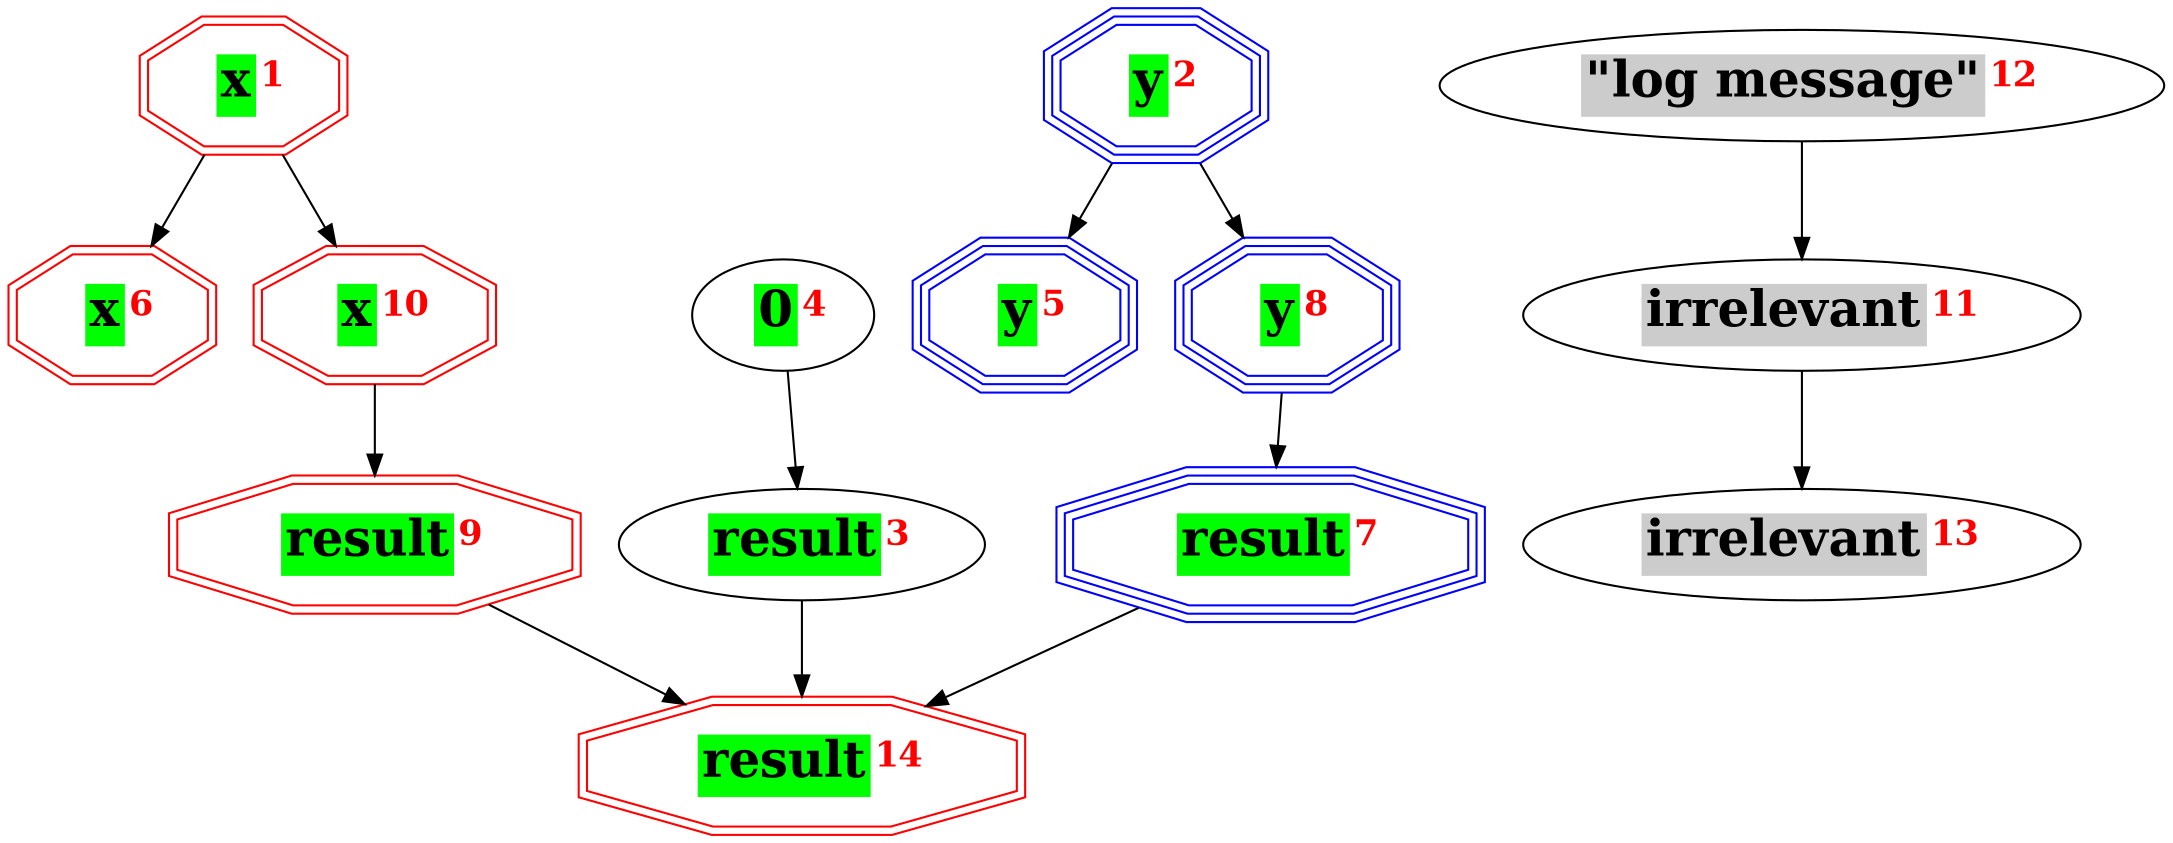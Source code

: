 // 这是一个有向图
digraph {
	9 [label=<
        <table BORDER="0" CELLBORDER="0" CELLSPACING="0">
            <tr>
				<td> </td>
                <td bgcolor='#00FF00'><font point-size='24' color='black'><b>x</b></font></td>
                <td><SUP><font point-size='20' color='red'><b>1</b></font></SUP></td>
            </tr>
        </table> 
		> shape=doubleoctagon color=red]
	12 [label=<
        <table BORDER="0" CELLBORDER="0" CELLSPACING="0">
            <tr>
				<td> </td>
                <td bgcolor='#00FF00'><font point-size='24' color='black'><b>y</b></font></td>
                <td><SUP><font point-size='20' color='red'><b>2</b></font></SUP></td>
            </tr>
        </table> 
		> shape=tripleoctagon color=blue]
	16 [label=<
        <table BORDER="0" CELLBORDER="0" CELLSPACING="0">
            <tr>
				<td> </td>
                <td bgcolor='#00FF00'><font point-size='24' color='black'><b>result</b></font></td>
                <td><SUP><font point-size='20' color='red'><b>3</b></font></SUP></td>
            </tr>
        </table> 
		>]
	18 -> 16
	18 [label=<
        <table BORDER="0" CELLBORDER="0" CELLSPACING="0">
            <tr>
				<td> </td>
                <td bgcolor='#00FF00'><font point-size='24' color='black'><b>0</b></font></td>
                <td><SUP><font point-size='20' color='red'><b>4</b></font></SUP></td>
            </tr>
        </table> 
		>]
	22 [label=<
        <table BORDER="0" CELLBORDER="0" CELLSPACING="0">
            <tr>
				<td> </td>
                <td bgcolor='#00FF00'><font point-size='24' color='black'><b>y</b></font></td>
                <td><SUP><font point-size='20' color='red'><b>5</b></font></SUP></td>
            </tr>
        </table> 
		> shape=tripleoctagon color=blue]
	12 -> 22
	24 [label=<
        <table BORDER="0" CELLBORDER="0" CELLSPACING="0">
            <tr>
				<td> </td>
                <td bgcolor='#00FF00'><font point-size='24' color='black'><b>x</b></font></td>
                <td><SUP><font point-size='20' color='red'><b>6</b></font></SUP></td>
            </tr>
        </table> 
		> shape=doubleoctagon color=red]
	9 -> 24
	27 [label=<
        <table BORDER="0" CELLBORDER="0" CELLSPACING="0">
            <tr>
				<td> </td>
                <td bgcolor='#00FF00'><font point-size='24' color='black'><b>result</b></font></td>
                <td><SUP><font point-size='20' color='red'><b>7</b></font></SUP></td>
            </tr>
        </table> 
		> shape=tripleoctagon color=blue]
	29 -> 27
	29 [label=<
        <table BORDER="0" CELLBORDER="0" CELLSPACING="0">
            <tr>
				<td> </td>
                <td bgcolor='#00FF00'><font point-size='24' color='black'><b>y</b></font></td>
                <td><SUP><font point-size='20' color='red'><b>8</b></font></SUP></td>
            </tr>
        </table> 
		> shape=tripleoctagon color=blue]
	12 -> 29
	34 [label=<
        <table BORDER="0" CELLBORDER="0" CELLSPACING="0">
            <tr>
				<td> </td>
                <td bgcolor='#00FF00'><font point-size='24' color='black'><b>result</b></font></td>
                <td><SUP><font point-size='20' color='red'><b>9</b></font></SUP></td>
            </tr>
        </table> 
		> shape=doubleoctagon color=red]
	36 -> 34
	36 [label=<
        <table BORDER="0" CELLBORDER="0" CELLSPACING="0">
            <tr>
				<td> </td>
                <td bgcolor='#00FF00'><font point-size='24' color='black'><b>x</b></font></td>
                <td><SUP><font point-size='20' color='red'><b>10</b></font></SUP></td>
            </tr>
        </table> 
		> shape=doubleoctagon color=red]
	9 -> 36
	40 [label=<
        <table BORDER="0" CELLBORDER="0" CELLSPACING="0">
            <tr>
				<td> </td>
                <td bgcolor='#CCCCCC'><font point-size='24' color='black'><b>irrelevant</b></font></td>
                <td><SUP><font point-size='20' color='red'><b>11</b></font></SUP></td>
            </tr>
        </table> 
		>]
	42 -> 40
	42 [label=<
        <table BORDER="0" CELLBORDER="0" CELLSPACING="0">
            <tr>
				<td> </td>
                <td bgcolor='#CCCCCC'><font point-size='24' color='black'><b>"log message"</b></font></td>
                <td><SUP><font point-size='20' color='red'><b>12</b></font></SUP></td>
            </tr>
        </table> 
		>]
	50 [label=<
        <table BORDER="0" CELLBORDER="0" CELLSPACING="0">
            <tr>
				<td> </td>
                <td bgcolor='#CCCCCC'><font point-size='24' color='black'><b>irrelevant</b></font></td>
                <td><SUP><font point-size='20' color='red'><b>13</b></font></SUP></td>
            </tr>
        </table> 
		>]
	40 -> 50
	54 [label=<
        <table BORDER="0" CELLBORDER="0" CELLSPACING="0">
            <tr>
				<td> </td>
                <td bgcolor='#00FF00'><font point-size='24' color='black'><b>result</b></font></td>
                <td><SUP><font point-size='20' color='red'><b>14</b></font></SUP></td>
            </tr>
        </table> 
		> shape=doubleoctagon color=red]
	16 -> 54
	27 -> 54
	34 -> 54
}
